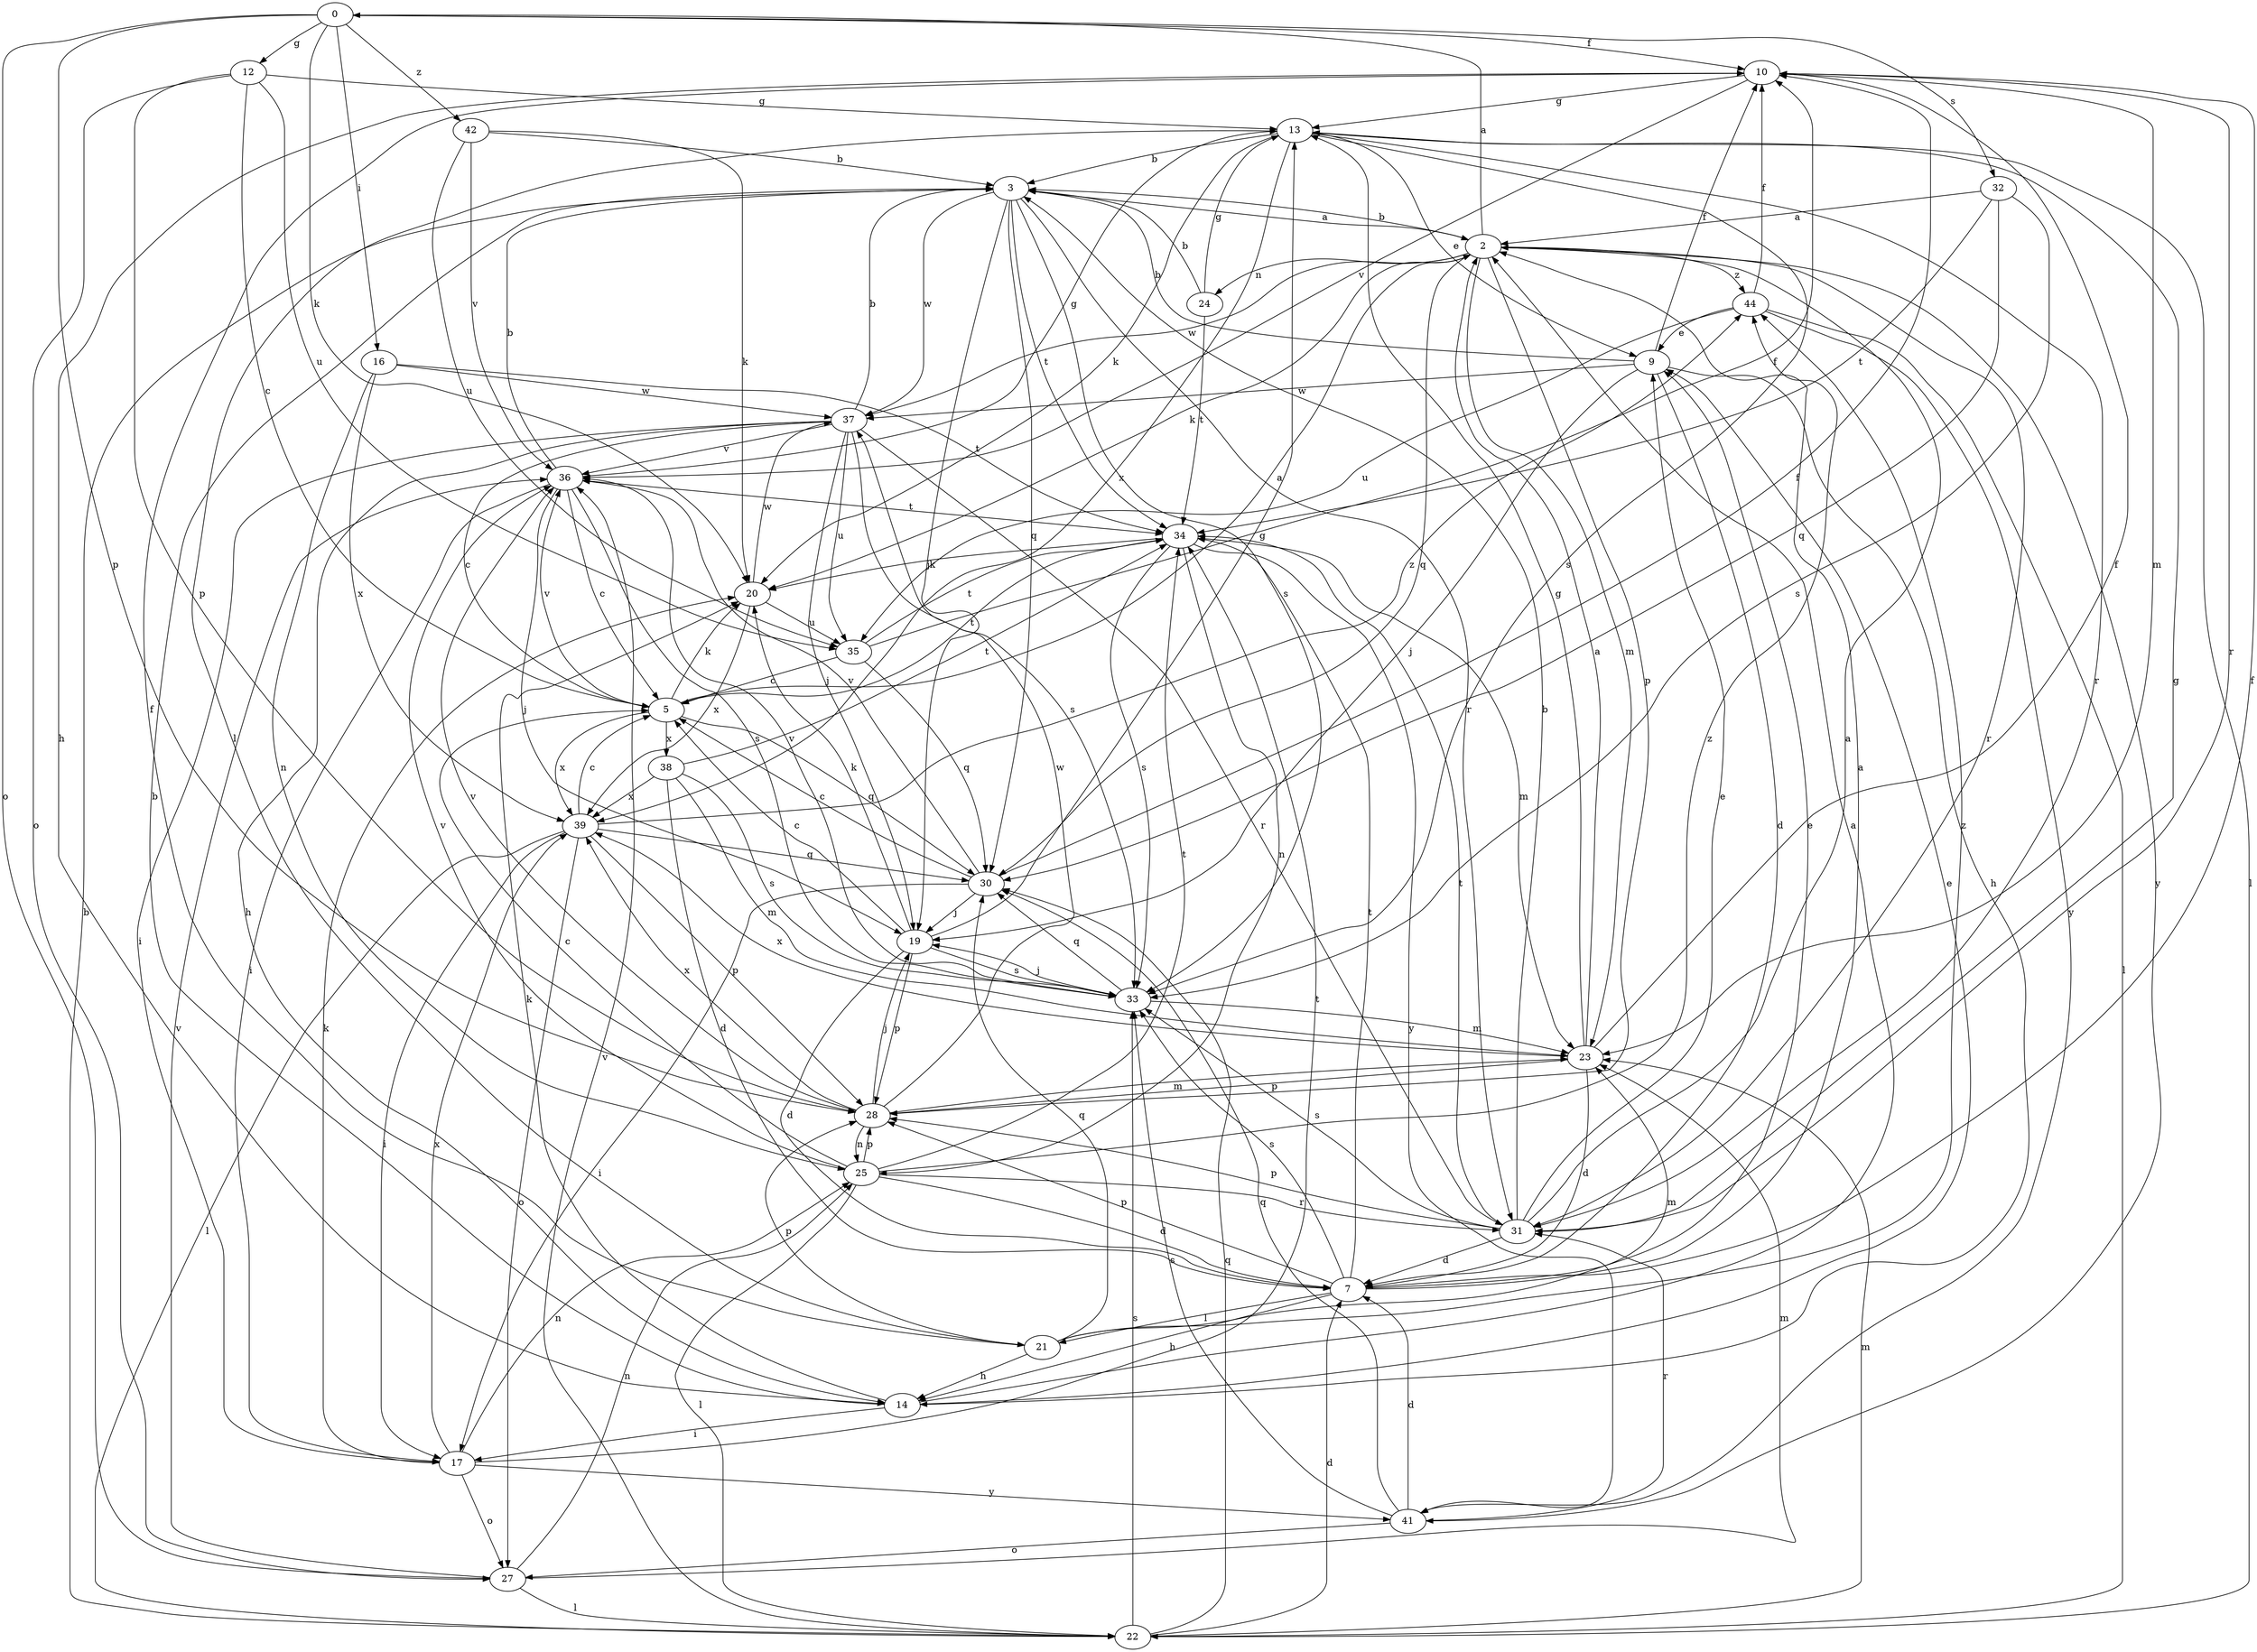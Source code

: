 strict digraph  {
0;
2;
3;
5;
7;
9;
10;
12;
13;
14;
16;
17;
19;
20;
21;
22;
23;
24;
25;
27;
28;
30;
31;
32;
33;
34;
35;
36;
37;
38;
39;
41;
42;
44;
0 -> 10  [label=f];
0 -> 12  [label=g];
0 -> 16  [label=i];
0 -> 20  [label=k];
0 -> 27  [label=o];
0 -> 28  [label=p];
0 -> 32  [label=s];
0 -> 42  [label=z];
2 -> 0  [label=a];
2 -> 3  [label=b];
2 -> 20  [label=k];
2 -> 23  [label=m];
2 -> 24  [label=n];
2 -> 28  [label=p];
2 -> 30  [label=q];
2 -> 31  [label=r];
2 -> 37  [label=w];
2 -> 41  [label=y];
2 -> 44  [label=z];
3 -> 2  [label=a];
3 -> 19  [label=j];
3 -> 30  [label=q];
3 -> 31  [label=r];
3 -> 33  [label=s];
3 -> 34  [label=t];
3 -> 37  [label=w];
5 -> 2  [label=a];
5 -> 20  [label=k];
5 -> 30  [label=q];
5 -> 34  [label=t];
5 -> 36  [label=v];
5 -> 38  [label=x];
5 -> 39  [label=x];
7 -> 2  [label=a];
7 -> 9  [label=e];
7 -> 10  [label=f];
7 -> 14  [label=h];
7 -> 21  [label=l];
7 -> 28  [label=p];
7 -> 33  [label=s];
7 -> 34  [label=t];
9 -> 3  [label=b];
9 -> 7  [label=d];
9 -> 10  [label=f];
9 -> 14  [label=h];
9 -> 19  [label=j];
9 -> 37  [label=w];
10 -> 13  [label=g];
10 -> 14  [label=h];
10 -> 23  [label=m];
10 -> 31  [label=r];
10 -> 36  [label=v];
12 -> 5  [label=c];
12 -> 13  [label=g];
12 -> 27  [label=o];
12 -> 28  [label=p];
12 -> 35  [label=u];
13 -> 3  [label=b];
13 -> 9  [label=e];
13 -> 20  [label=k];
13 -> 21  [label=l];
13 -> 22  [label=l];
13 -> 31  [label=r];
13 -> 33  [label=s];
13 -> 39  [label=x];
14 -> 2  [label=a];
14 -> 3  [label=b];
14 -> 9  [label=e];
14 -> 17  [label=i];
14 -> 20  [label=k];
16 -> 25  [label=n];
16 -> 34  [label=t];
16 -> 37  [label=w];
16 -> 39  [label=x];
17 -> 20  [label=k];
17 -> 25  [label=n];
17 -> 27  [label=o];
17 -> 34  [label=t];
17 -> 39  [label=x];
17 -> 41  [label=y];
19 -> 5  [label=c];
19 -> 7  [label=d];
19 -> 13  [label=g];
19 -> 20  [label=k];
19 -> 28  [label=p];
19 -> 33  [label=s];
20 -> 35  [label=u];
20 -> 37  [label=w];
20 -> 39  [label=x];
21 -> 10  [label=f];
21 -> 14  [label=h];
21 -> 23  [label=m];
21 -> 28  [label=p];
21 -> 30  [label=q];
21 -> 44  [label=z];
22 -> 3  [label=b];
22 -> 7  [label=d];
22 -> 23  [label=m];
22 -> 30  [label=q];
22 -> 33  [label=s];
22 -> 36  [label=v];
23 -> 2  [label=a];
23 -> 7  [label=d];
23 -> 10  [label=f];
23 -> 13  [label=g];
23 -> 28  [label=p];
23 -> 39  [label=x];
24 -> 3  [label=b];
24 -> 13  [label=g];
24 -> 34  [label=t];
25 -> 5  [label=c];
25 -> 7  [label=d];
25 -> 22  [label=l];
25 -> 28  [label=p];
25 -> 31  [label=r];
25 -> 34  [label=t];
25 -> 36  [label=v];
25 -> 44  [label=z];
27 -> 22  [label=l];
27 -> 23  [label=m];
27 -> 25  [label=n];
27 -> 36  [label=v];
28 -> 19  [label=j];
28 -> 23  [label=m];
28 -> 25  [label=n];
28 -> 36  [label=v];
28 -> 37  [label=w];
28 -> 39  [label=x];
30 -> 5  [label=c];
30 -> 10  [label=f];
30 -> 17  [label=i];
30 -> 19  [label=j];
30 -> 36  [label=v];
31 -> 2  [label=a];
31 -> 3  [label=b];
31 -> 7  [label=d];
31 -> 9  [label=e];
31 -> 13  [label=g];
31 -> 28  [label=p];
31 -> 33  [label=s];
31 -> 34  [label=t];
32 -> 2  [label=a];
32 -> 30  [label=q];
32 -> 33  [label=s];
32 -> 34  [label=t];
33 -> 19  [label=j];
33 -> 23  [label=m];
33 -> 30  [label=q];
33 -> 36  [label=v];
34 -> 20  [label=k];
34 -> 23  [label=m];
34 -> 25  [label=n];
34 -> 33  [label=s];
34 -> 41  [label=y];
35 -> 5  [label=c];
35 -> 10  [label=f];
35 -> 30  [label=q];
35 -> 34  [label=t];
36 -> 3  [label=b];
36 -> 5  [label=c];
36 -> 13  [label=g];
36 -> 17  [label=i];
36 -> 19  [label=j];
36 -> 33  [label=s];
36 -> 34  [label=t];
37 -> 3  [label=b];
37 -> 5  [label=c];
37 -> 14  [label=h];
37 -> 17  [label=i];
37 -> 19  [label=j];
37 -> 31  [label=r];
37 -> 33  [label=s];
37 -> 35  [label=u];
37 -> 36  [label=v];
38 -> 7  [label=d];
38 -> 23  [label=m];
38 -> 33  [label=s];
38 -> 34  [label=t];
38 -> 39  [label=x];
39 -> 5  [label=c];
39 -> 17  [label=i];
39 -> 22  [label=l];
39 -> 27  [label=o];
39 -> 28  [label=p];
39 -> 30  [label=q];
39 -> 44  [label=z];
41 -> 7  [label=d];
41 -> 27  [label=o];
41 -> 30  [label=q];
41 -> 31  [label=r];
41 -> 33  [label=s];
42 -> 3  [label=b];
42 -> 20  [label=k];
42 -> 35  [label=u];
42 -> 36  [label=v];
44 -> 9  [label=e];
44 -> 10  [label=f];
44 -> 22  [label=l];
44 -> 35  [label=u];
44 -> 41  [label=y];
}
